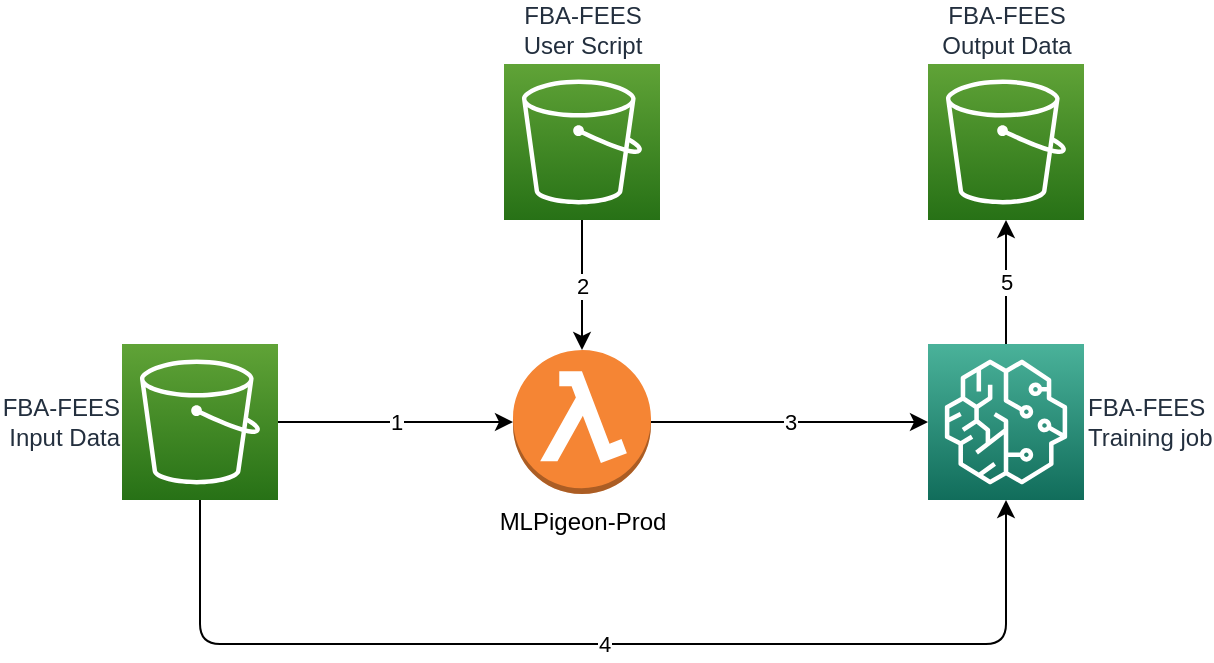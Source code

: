 <mxfile version="14.5.3" type="github">
  <diagram id="VTttFA145b3VyFMV-93R" name="Page-1">
    <mxGraphModel dx="1266" dy="675" grid="1" gridSize="10" guides="1" tooltips="1" connect="1" arrows="1" fold="1" page="1" pageScale="1" pageWidth="850" pageHeight="1100" math="0" shadow="0">
      <root>
        <mxCell id="0" />
        <mxCell id="1" parent="0" />
        <mxCell id="zv7DM0A8hmBbavPNrGPF-1" value="&lt;div&gt;FBA-FEES&lt;/div&gt;&lt;div&gt;Input Data&lt;br&gt;&lt;/div&gt;" style="points=[[0,0,0],[0.25,0,0],[0.5,0,0],[0.75,0,0],[1,0,0],[0,1,0],[0.25,1,0],[0.5,1,0],[0.75,1,0],[1,1,0],[0,0.25,0],[0,0.5,0],[0,0.75,0],[1,0.25,0],[1,0.5,0],[1,0.75,0]];outlineConnect=0;fontColor=#232F3E;gradientColor=#60A337;gradientDirection=north;fillColor=#277116;strokeColor=#ffffff;dashed=0;verticalLabelPosition=middle;verticalAlign=middle;align=right;html=1;fontSize=12;fontStyle=0;aspect=fixed;shape=mxgraph.aws4.resourceIcon;resIcon=mxgraph.aws4.s3;labelPosition=left;" vertex="1" parent="1">
          <mxGeometry x="90" y="290" width="78" height="78" as="geometry" />
        </mxCell>
        <mxCell id="zv7DM0A8hmBbavPNrGPF-2" value="&lt;div&gt;FBA-FEES&lt;/div&gt;&lt;div&gt;User Script&lt;br&gt;&lt;/div&gt;" style="points=[[0,0,0],[0.25,0,0],[0.5,0,0],[0.75,0,0],[1,0,0],[0,1,0],[0.25,1,0],[0.5,1,0],[0.75,1,0],[1,1,0],[0,0.25,0],[0,0.5,0],[0,0.75,0],[1,0.25,0],[1,0.5,0],[1,0.75,0]];outlineConnect=0;fontColor=#232F3E;gradientColor=#60A337;gradientDirection=north;fillColor=#277116;strokeColor=#ffffff;dashed=0;verticalLabelPosition=top;verticalAlign=bottom;align=center;html=1;fontSize=12;fontStyle=0;aspect=fixed;shape=mxgraph.aws4.resourceIcon;resIcon=mxgraph.aws4.s3;labelPosition=center;" vertex="1" parent="1">
          <mxGeometry x="281" y="150" width="78" height="78" as="geometry" />
        </mxCell>
        <mxCell id="zv7DM0A8hmBbavPNrGPF-4" value="&lt;div&gt;MLPigeon-Prod&lt;/div&gt;&lt;div&gt;&lt;br&gt;&lt;/div&gt;" style="outlineConnect=0;dashed=0;verticalLabelPosition=bottom;verticalAlign=top;align=center;html=1;shape=mxgraph.aws3.lambda_function;fillColor=#F58534;gradientColor=none;" vertex="1" parent="1">
          <mxGeometry x="285.5" y="293" width="69" height="72" as="geometry" />
        </mxCell>
        <mxCell id="zv7DM0A8hmBbavPNrGPF-11" value="5" style="edgeStyle=orthogonalEdgeStyle;rounded=0;orthogonalLoop=1;jettySize=auto;html=1;entryX=0.5;entryY=1;entryDx=0;entryDy=0;entryPerimeter=0;" edge="1" parent="1" source="zv7DM0A8hmBbavPNrGPF-5" target="zv7DM0A8hmBbavPNrGPF-6">
          <mxGeometry relative="1" as="geometry">
            <mxPoint x="559" y="210" as="targetPoint" />
          </mxGeometry>
        </mxCell>
        <mxCell id="zv7DM0A8hmBbavPNrGPF-5" value="&lt;div&gt;FBA-FEES&lt;/div&gt;&lt;div&gt;Training job&lt;br&gt;&lt;/div&gt;" style="points=[[0,0,0],[0.25,0,0],[0.5,0,0],[0.75,0,0],[1,0,0],[0,1,0],[0.25,1,0],[0.5,1,0],[0.75,1,0],[1,1,0],[0,0.25,0],[0,0.5,0],[0,0.75,0],[1,0.25,0],[1,0.5,0],[1,0.75,0]];outlineConnect=0;fontColor=#232F3E;gradientColor=#4AB29A;gradientDirection=north;fillColor=#116D5B;strokeColor=#ffffff;dashed=0;verticalLabelPosition=middle;verticalAlign=middle;align=left;html=1;fontSize=12;fontStyle=0;aspect=fixed;shape=mxgraph.aws4.resourceIcon;resIcon=mxgraph.aws4.sagemaker;labelPosition=right;" vertex="1" parent="1">
          <mxGeometry x="493" y="290" width="78" height="78" as="geometry" />
        </mxCell>
        <mxCell id="zv7DM0A8hmBbavPNrGPF-6" value="&lt;div&gt;FBA-FEES&lt;/div&gt;&lt;div&gt;Output Data&lt;br&gt;&lt;/div&gt;" style="points=[[0,0,0],[0.25,0,0],[0.5,0,0],[0.75,0,0],[1,0,0],[0,1,0],[0.25,1,0],[0.5,1,0],[0.75,1,0],[1,1,0],[0,0.25,0],[0,0.5,0],[0,0.75,0],[1,0.25,0],[1,0.5,0],[1,0.75,0]];outlineConnect=0;fontColor=#232F3E;gradientColor=#60A337;gradientDirection=north;fillColor=#277116;strokeColor=#ffffff;dashed=0;verticalLabelPosition=top;verticalAlign=bottom;align=center;html=1;fontSize=12;fontStyle=0;aspect=fixed;shape=mxgraph.aws4.resourceIcon;resIcon=mxgraph.aws4.s3;labelPosition=center;" vertex="1" parent="1">
          <mxGeometry x="493" y="150" width="78" height="78" as="geometry" />
        </mxCell>
        <mxCell id="zv7DM0A8hmBbavPNrGPF-7" value="1" style="endArrow=classic;html=1;entryX=0;entryY=0.5;entryDx=0;entryDy=0;entryPerimeter=0;" edge="1" parent="1" source="zv7DM0A8hmBbavPNrGPF-1" target="zv7DM0A8hmBbavPNrGPF-4">
          <mxGeometry width="50" height="50" relative="1" as="geometry">
            <mxPoint x="400" y="370" as="sourcePoint" />
            <mxPoint x="290" y="328" as="targetPoint" />
          </mxGeometry>
        </mxCell>
        <mxCell id="zv7DM0A8hmBbavPNrGPF-8" value="2" style="endArrow=classic;html=1;exitX=0.5;exitY=1;exitDx=0;exitDy=0;exitPerimeter=0;entryX=0.5;entryY=0;entryDx=0;entryDy=0;entryPerimeter=0;" edge="1" parent="1" source="zv7DM0A8hmBbavPNrGPF-2" target="zv7DM0A8hmBbavPNrGPF-4">
          <mxGeometry width="50" height="50" relative="1" as="geometry">
            <mxPoint x="320" y="290" as="sourcePoint" />
            <mxPoint x="450" y="320" as="targetPoint" />
          </mxGeometry>
        </mxCell>
        <mxCell id="zv7DM0A8hmBbavPNrGPF-9" value="3" style="endArrow=classic;html=1;exitX=1;exitY=0.5;exitDx=0;exitDy=0;exitPerimeter=0;entryX=0;entryY=0.5;entryDx=0;entryDy=0;entryPerimeter=0;" edge="1" parent="1" source="zv7DM0A8hmBbavPNrGPF-4" target="zv7DM0A8hmBbavPNrGPF-5">
          <mxGeometry width="50" height="50" relative="1" as="geometry">
            <mxPoint x="400" y="530" as="sourcePoint" />
            <mxPoint x="450" y="480" as="targetPoint" />
          </mxGeometry>
        </mxCell>
        <mxCell id="zv7DM0A8hmBbavPNrGPF-10" value="4" style="endArrow=classic;html=1;exitX=0.5;exitY=1;exitDx=0;exitDy=0;exitPerimeter=0;entryX=0.5;entryY=1;entryDx=0;entryDy=0;entryPerimeter=0;" edge="1" parent="1" source="zv7DM0A8hmBbavPNrGPF-1" target="zv7DM0A8hmBbavPNrGPF-5">
          <mxGeometry width="50" height="50" relative="1" as="geometry">
            <mxPoint x="400" y="370" as="sourcePoint" />
            <mxPoint x="440" y="580" as="targetPoint" />
            <Array as="points">
              <mxPoint x="129" y="440" />
              <mxPoint x="532" y="440" />
            </Array>
          </mxGeometry>
        </mxCell>
      </root>
    </mxGraphModel>
  </diagram>
</mxfile>
